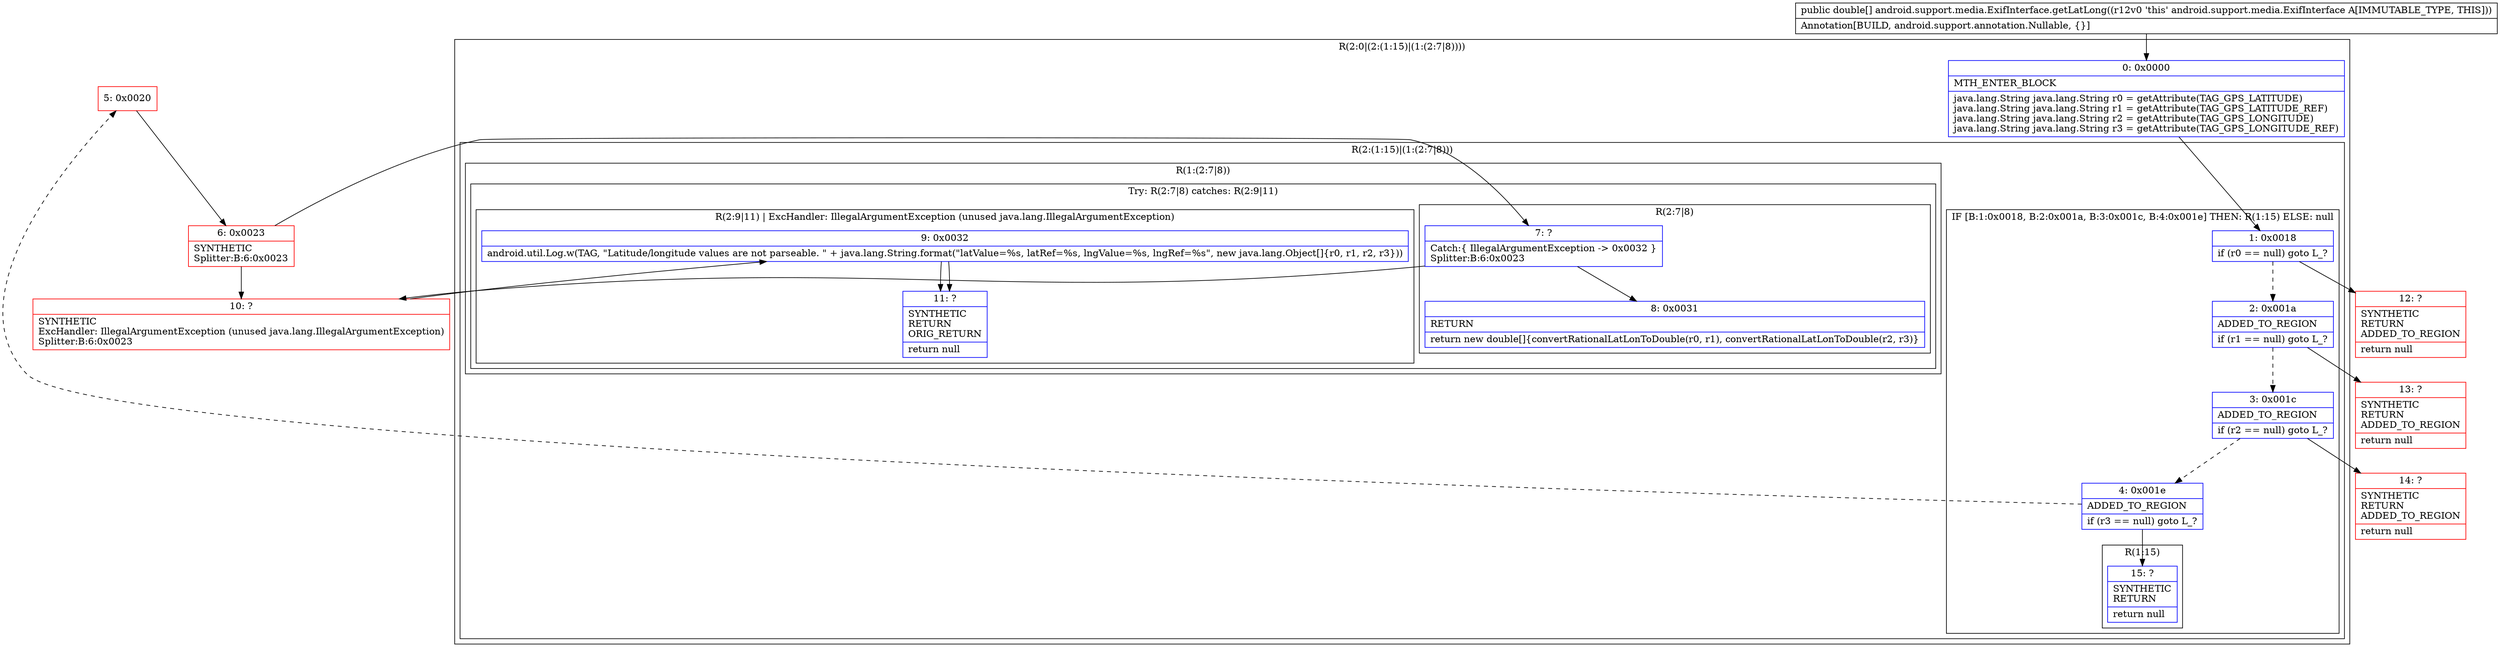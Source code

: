 digraph "CFG forandroid.support.media.ExifInterface.getLatLong()[D" {
subgraph cluster_Region_1975757242 {
label = "R(2:0|(2:(1:15)|(1:(2:7|8))))";
node [shape=record,color=blue];
Node_0 [shape=record,label="{0\:\ 0x0000|MTH_ENTER_BLOCK\l|java.lang.String java.lang.String r0 = getAttribute(TAG_GPS_LATITUDE)\ljava.lang.String java.lang.String r1 = getAttribute(TAG_GPS_LATITUDE_REF)\ljava.lang.String java.lang.String r2 = getAttribute(TAG_GPS_LONGITUDE)\ljava.lang.String java.lang.String r3 = getAttribute(TAG_GPS_LONGITUDE_REF)\l}"];
subgraph cluster_Region_2094488714 {
label = "R(2:(1:15)|(1:(2:7|8)))";
node [shape=record,color=blue];
subgraph cluster_IfRegion_426033554 {
label = "IF [B:1:0x0018, B:2:0x001a, B:3:0x001c, B:4:0x001e] THEN: R(1:15) ELSE: null";
node [shape=record,color=blue];
Node_1 [shape=record,label="{1\:\ 0x0018|if (r0 == null) goto L_?\l}"];
Node_2 [shape=record,label="{2\:\ 0x001a|ADDED_TO_REGION\l|if (r1 == null) goto L_?\l}"];
Node_3 [shape=record,label="{3\:\ 0x001c|ADDED_TO_REGION\l|if (r2 == null) goto L_?\l}"];
Node_4 [shape=record,label="{4\:\ 0x001e|ADDED_TO_REGION\l|if (r3 == null) goto L_?\l}"];
subgraph cluster_Region_746042567 {
label = "R(1:15)";
node [shape=record,color=blue];
Node_15 [shape=record,label="{15\:\ ?|SYNTHETIC\lRETURN\l|return null\l}"];
}
}
subgraph cluster_Region_1395805037 {
label = "R(1:(2:7|8))";
node [shape=record,color=blue];
subgraph cluster_TryCatchRegion_601028786 {
label = "Try: R(2:7|8) catches: R(2:9|11)";
node [shape=record,color=blue];
subgraph cluster_Region_81419099 {
label = "R(2:7|8)";
node [shape=record,color=blue];
Node_7 [shape=record,label="{7\:\ ?|Catch:\{ IllegalArgumentException \-\> 0x0032 \}\lSplitter:B:6:0x0023\l}"];
Node_8 [shape=record,label="{8\:\ 0x0031|RETURN\l|return new double[]\{convertRationalLatLonToDouble(r0, r1), convertRationalLatLonToDouble(r2, r3)\}\l}"];
}
subgraph cluster_Region_489304242 {
label = "R(2:9|11) | ExcHandler: IllegalArgumentException (unused java.lang.IllegalArgumentException)\l";
node [shape=record,color=blue];
Node_9 [shape=record,label="{9\:\ 0x0032|android.util.Log.w(TAG, \"Latitude\/longitude values are not parseable. \" + java.lang.String.format(\"latValue=%s, latRef=%s, lngValue=%s, lngRef=%s\", new java.lang.Object[]\{r0, r1, r2, r3\}))\l}"];
Node_11 [shape=record,label="{11\:\ ?|SYNTHETIC\lRETURN\lORIG_RETURN\l|return null\l}"];
}
}
}
}
}
subgraph cluster_Region_489304242 {
label = "R(2:9|11) | ExcHandler: IllegalArgumentException (unused java.lang.IllegalArgumentException)\l";
node [shape=record,color=blue];
Node_9 [shape=record,label="{9\:\ 0x0032|android.util.Log.w(TAG, \"Latitude\/longitude values are not parseable. \" + java.lang.String.format(\"latValue=%s, latRef=%s, lngValue=%s, lngRef=%s\", new java.lang.Object[]\{r0, r1, r2, r3\}))\l}"];
Node_11 [shape=record,label="{11\:\ ?|SYNTHETIC\lRETURN\lORIG_RETURN\l|return null\l}"];
}
Node_5 [shape=record,color=red,label="{5\:\ 0x0020}"];
Node_6 [shape=record,color=red,label="{6\:\ 0x0023|SYNTHETIC\lSplitter:B:6:0x0023\l}"];
Node_10 [shape=record,color=red,label="{10\:\ ?|SYNTHETIC\lExcHandler: IllegalArgumentException (unused java.lang.IllegalArgumentException)\lSplitter:B:6:0x0023\l}"];
Node_12 [shape=record,color=red,label="{12\:\ ?|SYNTHETIC\lRETURN\lADDED_TO_REGION\l|return null\l}"];
Node_13 [shape=record,color=red,label="{13\:\ ?|SYNTHETIC\lRETURN\lADDED_TO_REGION\l|return null\l}"];
Node_14 [shape=record,color=red,label="{14\:\ ?|SYNTHETIC\lRETURN\lADDED_TO_REGION\l|return null\l}"];
MethodNode[shape=record,label="{public double[] android.support.media.ExifInterface.getLatLong((r12v0 'this' android.support.media.ExifInterface A[IMMUTABLE_TYPE, THIS]))  | Annotation[BUILD, android.support.annotation.Nullable, \{\}]\l}"];
MethodNode -> Node_0;
Node_0 -> Node_1;
Node_1 -> Node_2[style=dashed];
Node_1 -> Node_12;
Node_2 -> Node_3[style=dashed];
Node_2 -> Node_13;
Node_3 -> Node_4[style=dashed];
Node_3 -> Node_14;
Node_4 -> Node_5[style=dashed];
Node_4 -> Node_15;
Node_7 -> Node_8;
Node_7 -> Node_10;
Node_9 -> Node_11;
Node_9 -> Node_11;
Node_5 -> Node_6;
Node_6 -> Node_7;
Node_6 -> Node_10;
Node_10 -> Node_9;
}

